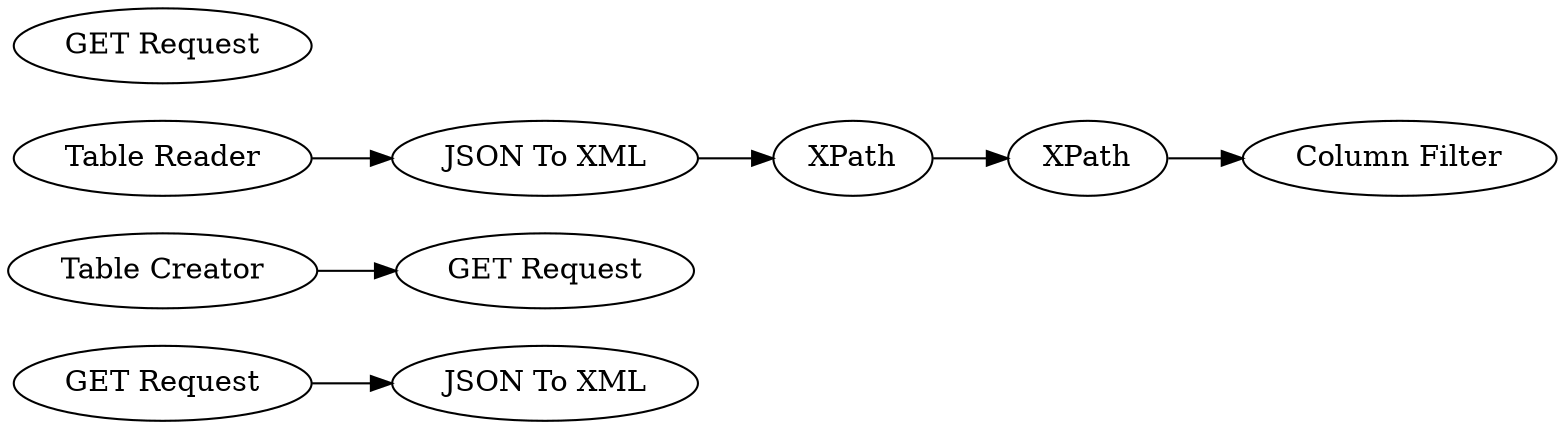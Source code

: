 digraph {
	1 [label="GET Request"]
	2 [label="GET Request"]
	3 [label="Table Creator"]
	5 [label="JSON To XML"]
	6 [label=XPath]
	8 [label=XPath]
	9 [label="JSON To XML"]
	10 [label="Column Filter"]
	11 [label="GET Request"]
	13 [label="Table Reader"]
	1 -> 9
	3 -> 2
	5 -> 6
	6 -> 8
	8 -> 10
	13 -> 5
	rankdir=LR
}
